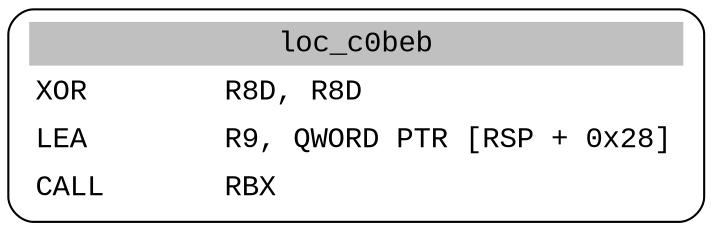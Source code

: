 digraph asm_graph {
1941 [
shape="Mrecord" fontname="Courier New"label =<<table border="0" cellborder="0" cellpadding="3"><tr><td align="center" colspan="2" bgcolor="grey">loc_c0beb</td></tr><tr><td align="left">XOR        R8D, R8D</td></tr><tr><td align="left">LEA        R9, QWORD PTR [RSP + 0x28]</td></tr><tr><td align="left">CALL       RBX</td></tr></table>> ];
}
